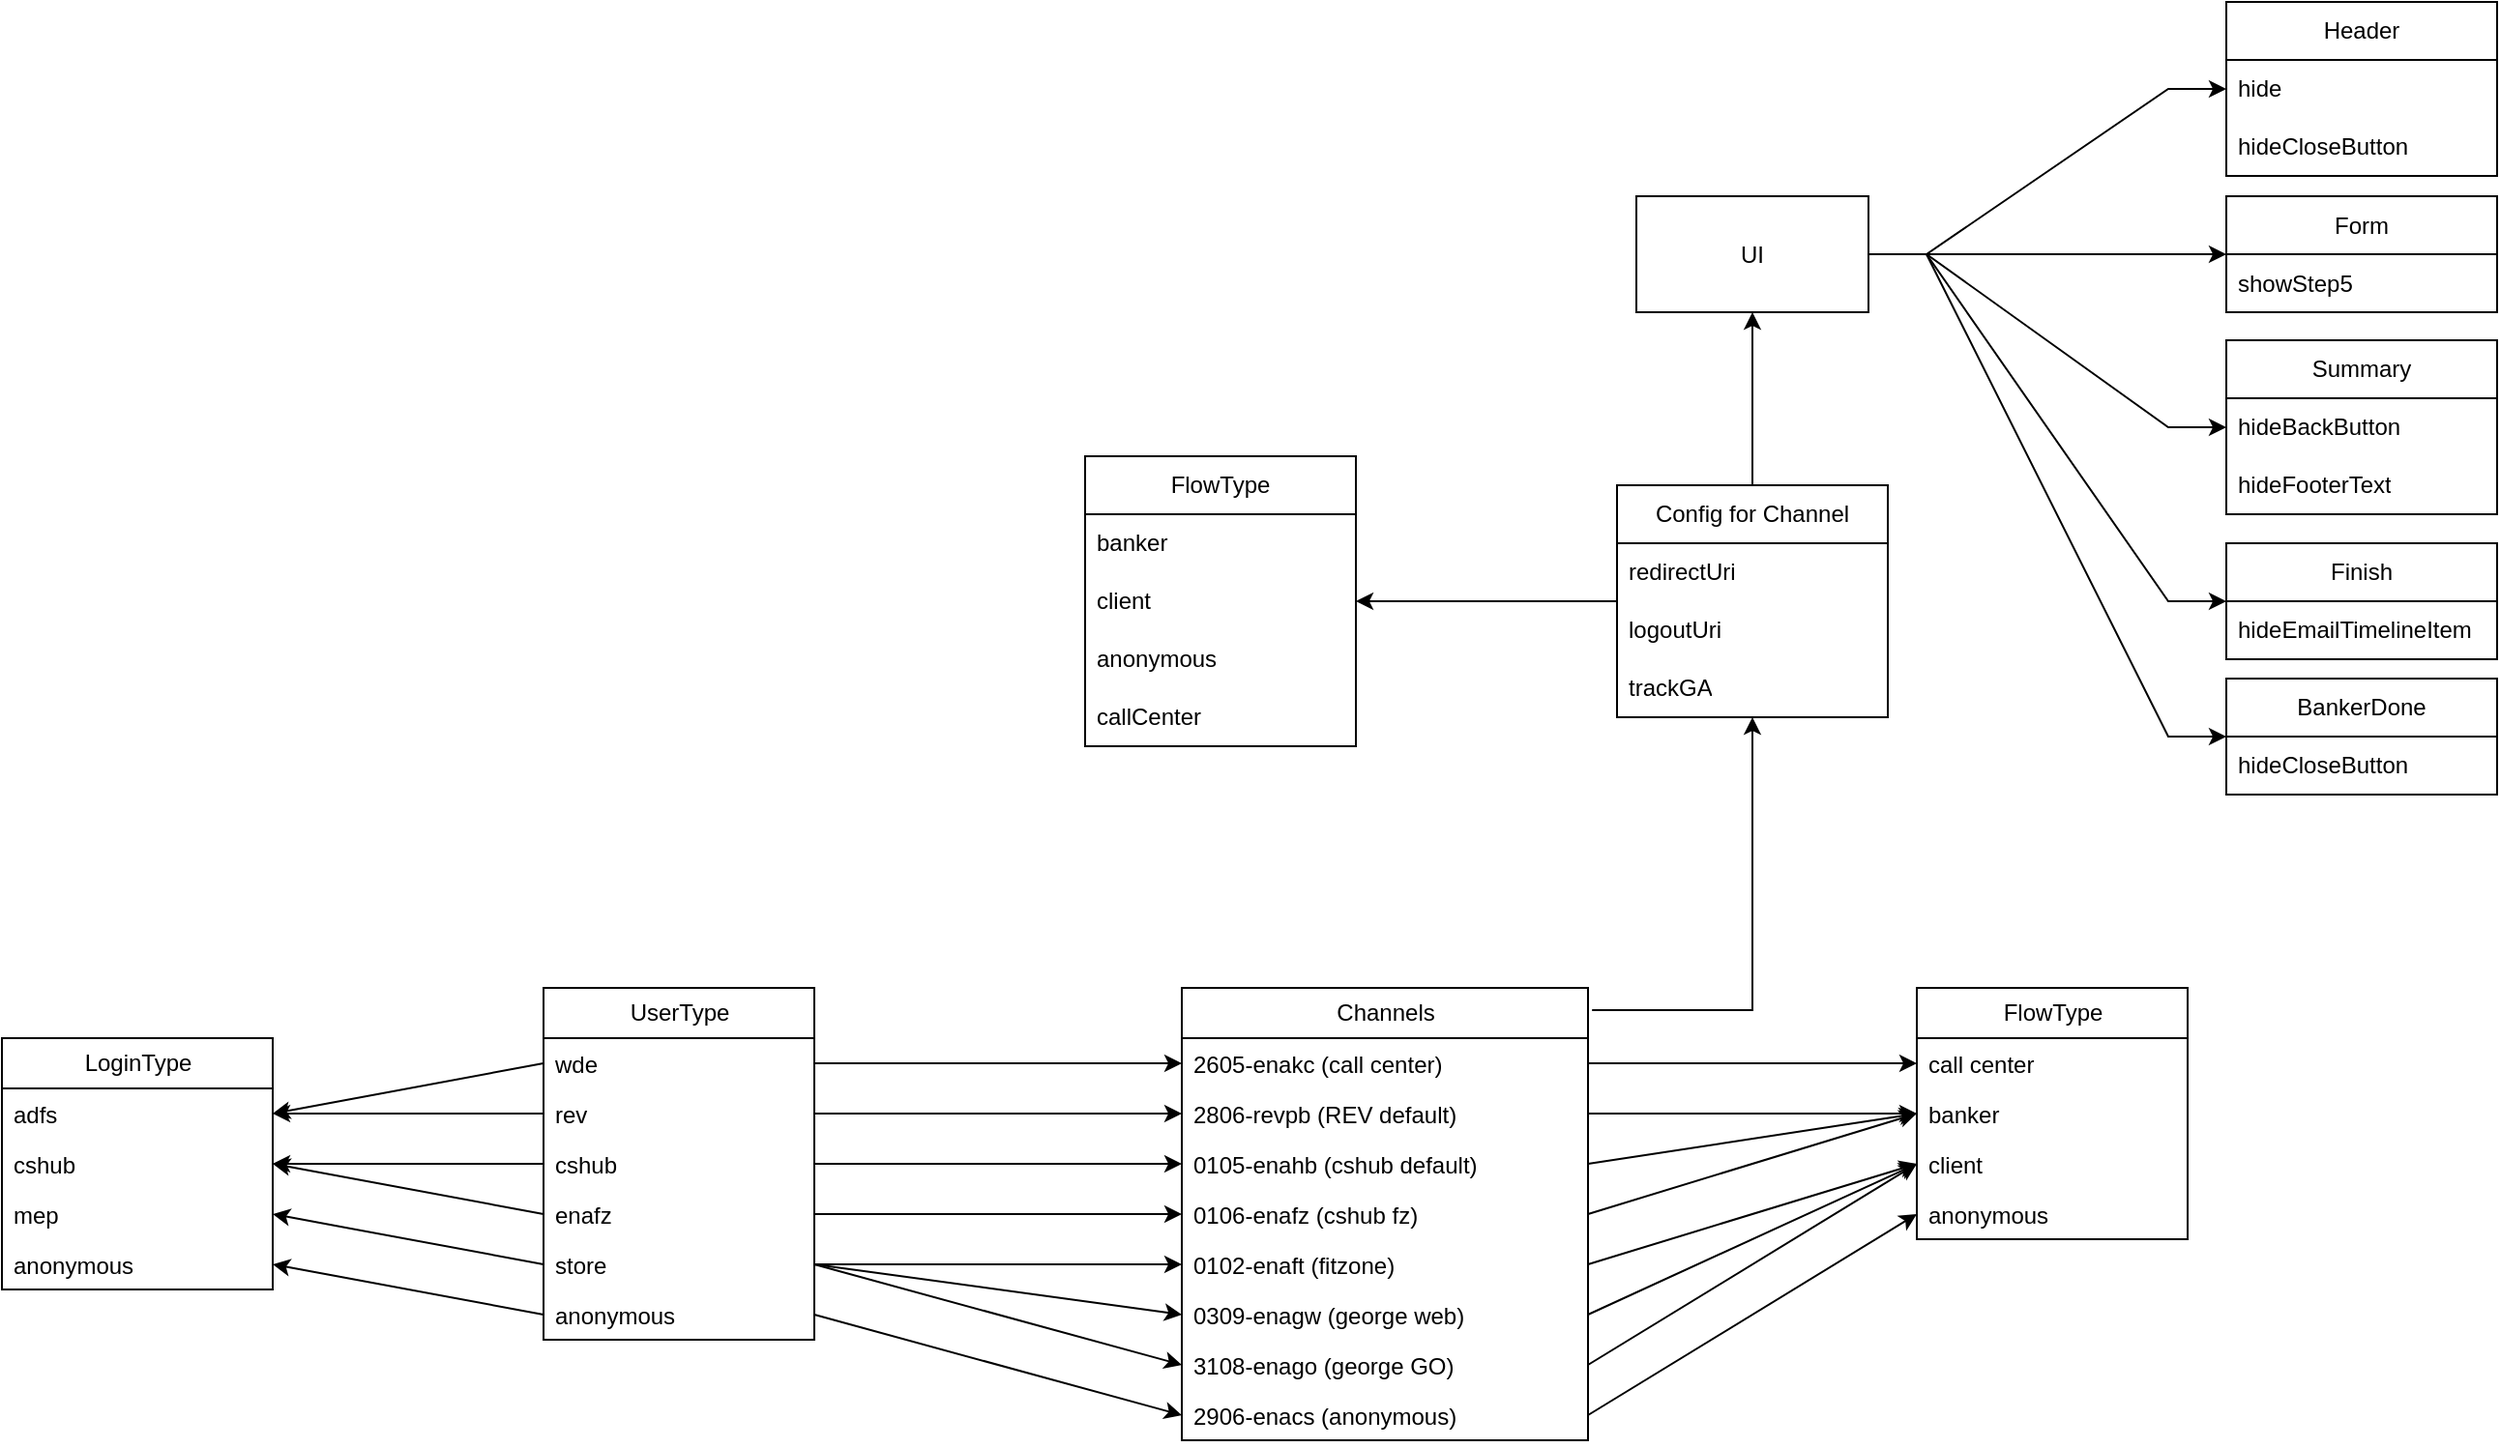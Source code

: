 <mxfile version="21.7.4" type="github">
  <diagram name="Stránka-1" id="3PBPj4A7SnuS5fqXDSdj">
    <mxGraphModel dx="2336" dy="1974" grid="1" gridSize="10" guides="1" tooltips="1" connect="1" arrows="1" fold="1" page="1" pageScale="1" pageWidth="827" pageHeight="1169" math="0" shadow="0">
      <root>
        <mxCell id="0" />
        <mxCell id="1" parent="0" />
        <mxCell id="SjOJlThTYpRyi31LJR5W-23" value="UserType" style="swimlane;fontStyle=0;childLayout=stackLayout;horizontal=1;startSize=26;fillColor=none;horizontalStack=0;resizeParent=1;resizeParentMax=0;resizeLast=0;collapsible=1;marginBottom=0;html=1;" parent="1" vertex="1">
          <mxGeometry x="50" y="210" width="140" height="182" as="geometry">
            <mxRectangle x="80" y="380" width="90" height="30" as="alternateBounds" />
          </mxGeometry>
        </mxCell>
        <mxCell id="SjOJlThTYpRyi31LJR5W-26" value="wde" style="text;strokeColor=none;fillColor=none;align=left;verticalAlign=top;spacingLeft=4;spacingRight=4;overflow=hidden;rotatable=0;points=[[0,0.5],[1,0.5]];portConstraint=eastwest;whiteSpace=wrap;html=1;" parent="SjOJlThTYpRyi31LJR5W-23" vertex="1">
          <mxGeometry y="26" width="140" height="26" as="geometry" />
        </mxCell>
        <mxCell id="SjOJlThTYpRyi31LJR5W-27" value="rev" style="text;strokeColor=none;fillColor=none;align=left;verticalAlign=top;spacingLeft=4;spacingRight=4;overflow=hidden;rotatable=0;points=[[0,0.5],[1,0.5]];portConstraint=eastwest;whiteSpace=wrap;html=1;" parent="SjOJlThTYpRyi31LJR5W-23" vertex="1">
          <mxGeometry y="52" width="140" height="26" as="geometry" />
        </mxCell>
        <mxCell id="SjOJlThTYpRyi31LJR5W-25" value="cshub" style="text;strokeColor=none;fillColor=none;align=left;verticalAlign=top;spacingLeft=4;spacingRight=4;overflow=hidden;rotatable=0;points=[[0,0.5],[1,0.5]];portConstraint=eastwest;whiteSpace=wrap;html=1;" parent="SjOJlThTYpRyi31LJR5W-23" vertex="1">
          <mxGeometry y="78" width="140" height="26" as="geometry" />
        </mxCell>
        <mxCell id="vvUskbsvoKcseMyx_ruH-7" value="enafz" style="text;strokeColor=none;fillColor=none;align=left;verticalAlign=top;spacingLeft=4;spacingRight=4;overflow=hidden;rotatable=0;points=[[0,0.5],[1,0.5]];portConstraint=eastwest;whiteSpace=wrap;html=1;" parent="SjOJlThTYpRyi31LJR5W-23" vertex="1">
          <mxGeometry y="104" width="140" height="26" as="geometry" />
        </mxCell>
        <mxCell id="SjOJlThTYpRyi31LJR5W-24" value="store" style="text;strokeColor=none;fillColor=none;align=left;verticalAlign=top;spacingLeft=4;spacingRight=4;overflow=hidden;rotatable=0;points=[[0,0.5],[1,0.5]];portConstraint=eastwest;whiteSpace=wrap;html=1;" parent="SjOJlThTYpRyi31LJR5W-23" vertex="1">
          <mxGeometry y="130" width="140" height="26" as="geometry" />
        </mxCell>
        <mxCell id="Q2BOVZZJzmIybMUUDZFd-5" value="anonymous" style="text;strokeColor=none;fillColor=none;align=left;verticalAlign=top;spacingLeft=4;spacingRight=4;overflow=hidden;rotatable=0;points=[[0,0.5],[1,0.5]];portConstraint=eastwest;whiteSpace=wrap;html=1;" parent="SjOJlThTYpRyi31LJR5W-23" vertex="1">
          <mxGeometry y="156" width="140" height="26" as="geometry" />
        </mxCell>
        <mxCell id="SjOJlThTYpRyi31LJR5W-28" value="LoginType" style="swimlane;fontStyle=0;childLayout=stackLayout;horizontal=1;startSize=26;fillColor=none;horizontalStack=0;resizeParent=1;resizeParentMax=0;resizeLast=0;collapsible=1;marginBottom=0;html=1;" parent="1" vertex="1">
          <mxGeometry x="-230" y="236" width="140" height="130" as="geometry" />
        </mxCell>
        <mxCell id="SjOJlThTYpRyi31LJR5W-30" value="adfs" style="text;strokeColor=none;fillColor=none;align=left;verticalAlign=top;spacingLeft=4;spacingRight=4;overflow=hidden;rotatable=0;points=[[0,0.5],[1,0.5]];portConstraint=eastwest;whiteSpace=wrap;html=1;" parent="SjOJlThTYpRyi31LJR5W-28" vertex="1">
          <mxGeometry y="26" width="140" height="26" as="geometry" />
        </mxCell>
        <mxCell id="SjOJlThTYpRyi31LJR5W-31" value="cshub" style="text;strokeColor=none;fillColor=none;align=left;verticalAlign=top;spacingLeft=4;spacingRight=4;overflow=hidden;rotatable=0;points=[[0,0.5],[1,0.5]];portConstraint=eastwest;whiteSpace=wrap;html=1;" parent="SjOJlThTYpRyi31LJR5W-28" vertex="1">
          <mxGeometry y="52" width="140" height="26" as="geometry" />
        </mxCell>
        <mxCell id="SjOJlThTYpRyi31LJR5W-29" value="mep" style="text;strokeColor=none;fillColor=none;align=left;verticalAlign=top;spacingLeft=4;spacingRight=4;overflow=hidden;rotatable=0;points=[[0,0.5],[1,0.5]];portConstraint=eastwest;whiteSpace=wrap;html=1;" parent="SjOJlThTYpRyi31LJR5W-28" vertex="1">
          <mxGeometry y="78" width="140" height="26" as="geometry" />
        </mxCell>
        <mxCell id="Q2BOVZZJzmIybMUUDZFd-4" value="anonymous" style="text;strokeColor=none;fillColor=none;align=left;verticalAlign=top;spacingLeft=4;spacingRight=4;overflow=hidden;rotatable=0;points=[[0,0.5],[1,0.5]];portConstraint=eastwest;whiteSpace=wrap;html=1;" parent="SjOJlThTYpRyi31LJR5W-28" vertex="1">
          <mxGeometry y="104" width="140" height="26" as="geometry" />
        </mxCell>
        <mxCell id="SjOJlThTYpRyi31LJR5W-32" value="Channels" style="swimlane;fontStyle=0;childLayout=stackLayout;horizontal=1;startSize=26;fillColor=none;horizontalStack=0;resizeParent=1;resizeParentMax=0;resizeLast=0;collapsible=1;marginBottom=0;html=1;" parent="1" vertex="1">
          <mxGeometry x="380" y="210" width="210" height="234" as="geometry" />
        </mxCell>
        <mxCell id="SjOJlThTYpRyi31LJR5W-37" value="2605-enakc (call center)" style="text;strokeColor=none;fillColor=none;align=left;verticalAlign=top;spacingLeft=4;spacingRight=4;overflow=hidden;rotatable=0;points=[[0,0.5],[1,0.5]];portConstraint=eastwest;whiteSpace=wrap;html=1;" parent="SjOJlThTYpRyi31LJR5W-32" vertex="1">
          <mxGeometry y="26" width="210" height="26" as="geometry" />
        </mxCell>
        <mxCell id="SjOJlThTYpRyi31LJR5W-41" value="2806-revpb (REV default)" style="text;strokeColor=none;fillColor=none;align=left;verticalAlign=top;spacingLeft=4;spacingRight=4;overflow=hidden;rotatable=0;points=[[0,0.5],[1,0.5]];portConstraint=eastwest;whiteSpace=wrap;html=1;" parent="SjOJlThTYpRyi31LJR5W-32" vertex="1">
          <mxGeometry y="52" width="210" height="26" as="geometry" />
        </mxCell>
        <mxCell id="SjOJlThTYpRyi31LJR5W-39" value="0105-enahb (cshub&amp;nbsp;default)" style="text;strokeColor=none;fillColor=none;align=left;verticalAlign=top;spacingLeft=4;spacingRight=4;overflow=hidden;rotatable=0;points=[[0,0.5],[1,0.5]];portConstraint=eastwest;whiteSpace=wrap;html=1;" parent="SjOJlThTYpRyi31LJR5W-32" vertex="1">
          <mxGeometry y="78" width="210" height="26" as="geometry" />
        </mxCell>
        <mxCell id="SjOJlThTYpRyi31LJR5W-40" value="0106-enafz (cshub fz)" style="text;strokeColor=none;fillColor=none;align=left;verticalAlign=top;spacingLeft=4;spacingRight=4;overflow=hidden;rotatable=0;points=[[0,0.5],[1,0.5]];portConstraint=eastwest;whiteSpace=wrap;html=1;" parent="SjOJlThTYpRyi31LJR5W-32" vertex="1">
          <mxGeometry y="104" width="210" height="26" as="geometry" />
        </mxCell>
        <mxCell id="SjOJlThTYpRyi31LJR5W-33" value="0102-enaft (fitzone)" style="text;strokeColor=none;fillColor=none;align=left;verticalAlign=top;spacingLeft=4;spacingRight=4;overflow=hidden;rotatable=0;points=[[0,0.5],[1,0.5]];portConstraint=eastwest;whiteSpace=wrap;html=1;" parent="SjOJlThTYpRyi31LJR5W-32" vertex="1">
          <mxGeometry y="130" width="210" height="26" as="geometry" />
        </mxCell>
        <mxCell id="SjOJlThTYpRyi31LJR5W-34" value="0309-enagw (george web)" style="text;strokeColor=none;fillColor=none;align=left;verticalAlign=top;spacingLeft=4;spacingRight=4;overflow=hidden;rotatable=0;points=[[0,0.5],[1,0.5]];portConstraint=eastwest;whiteSpace=wrap;html=1;" parent="SjOJlThTYpRyi31LJR5W-32" vertex="1">
          <mxGeometry y="156" width="210" height="26" as="geometry" />
        </mxCell>
        <mxCell id="SjOJlThTYpRyi31LJR5W-35" value="3108-enago (george GO)" style="text;strokeColor=none;fillColor=none;align=left;verticalAlign=top;spacingLeft=4;spacingRight=4;overflow=hidden;rotatable=0;points=[[0,0.5],[1,0.5]];portConstraint=eastwest;whiteSpace=wrap;html=1;" parent="SjOJlThTYpRyi31LJR5W-32" vertex="1">
          <mxGeometry y="182" width="210" height="26" as="geometry" />
        </mxCell>
        <mxCell id="SjOJlThTYpRyi31LJR5W-36" value="2906-enacs (anonymous)" style="text;strokeColor=none;fillColor=none;align=left;verticalAlign=top;spacingLeft=4;spacingRight=4;overflow=hidden;rotatable=0;points=[[0,0.5],[1,0.5]];portConstraint=eastwest;whiteSpace=wrap;html=1;" parent="SjOJlThTYpRyi31LJR5W-32" vertex="1">
          <mxGeometry y="208" width="210" height="26" as="geometry" />
        </mxCell>
        <mxCell id="Q2BOVZZJzmIybMUUDZFd-3" value="" style="edgeStyle=orthogonalEdgeStyle;rounded=0;orthogonalLoop=1;jettySize=auto;html=1;exitX=1.01;exitY=0.049;exitDx=0;exitDy=0;exitPerimeter=0;" parent="1" source="SjOJlThTYpRyi31LJR5W-32" target="dvN6BULuj6MkzKKFIKqG-23" edge="1">
          <mxGeometry relative="1" as="geometry">
            <mxPoint x="675.053" y="89" as="targetPoint" />
          </mxGeometry>
        </mxCell>
        <mxCell id="SjOJlThTYpRyi31LJR5W-43" value="FlowType" style="swimlane;fontStyle=0;childLayout=stackLayout;horizontal=1;startSize=26;fillColor=none;horizontalStack=0;resizeParent=1;resizeParentMax=0;resizeLast=0;collapsible=1;marginBottom=0;html=1;" parent="1" vertex="1">
          <mxGeometry x="760" y="210" width="140" height="130" as="geometry">
            <mxRectangle x="760" y="210" width="90" height="30" as="alternateBounds" />
          </mxGeometry>
        </mxCell>
        <mxCell id="SjOJlThTYpRyi31LJR5W-46" value="call center" style="text;strokeColor=none;fillColor=none;align=left;verticalAlign=top;spacingLeft=4;spacingRight=4;overflow=hidden;rotatable=0;points=[[0,0.5],[1,0.5]];portConstraint=eastwest;whiteSpace=wrap;html=1;" parent="SjOJlThTYpRyi31LJR5W-43" vertex="1">
          <mxGeometry y="26" width="140" height="26" as="geometry" />
        </mxCell>
        <mxCell id="SjOJlThTYpRyi31LJR5W-44" value="banker" style="text;strokeColor=none;fillColor=none;align=left;verticalAlign=top;spacingLeft=4;spacingRight=4;overflow=hidden;rotatable=0;points=[[0,0.5],[1,0.5]];portConstraint=eastwest;whiteSpace=wrap;html=1;" parent="SjOJlThTYpRyi31LJR5W-43" vertex="1">
          <mxGeometry y="52" width="140" height="26" as="geometry" />
        </mxCell>
        <mxCell id="SjOJlThTYpRyi31LJR5W-47" value="client" style="text;strokeColor=none;fillColor=none;align=left;verticalAlign=top;spacingLeft=4;spacingRight=4;overflow=hidden;rotatable=0;points=[[0,0.5],[1,0.5]];portConstraint=eastwest;whiteSpace=wrap;html=1;" parent="SjOJlThTYpRyi31LJR5W-43" vertex="1">
          <mxGeometry y="78" width="140" height="26" as="geometry" />
        </mxCell>
        <mxCell id="dvN6BULuj6MkzKKFIKqG-35" value="anonymous" style="text;strokeColor=none;fillColor=none;align=left;verticalAlign=top;spacingLeft=4;spacingRight=4;overflow=hidden;rotatable=0;points=[[0,0.5],[1,0.5]];portConstraint=eastwest;whiteSpace=wrap;html=1;" parent="SjOJlThTYpRyi31LJR5W-43" vertex="1">
          <mxGeometry y="104" width="140" height="26" as="geometry" />
        </mxCell>
        <mxCell id="SjOJlThTYpRyi31LJR5W-49" value="" style="endArrow=classic;html=1;rounded=0;entryX=0;entryY=0.5;entryDx=0;entryDy=0;exitX=1;exitY=0.5;exitDx=0;exitDy=0;" parent="1" source="SjOJlThTYpRyi31LJR5W-33" target="SjOJlThTYpRyi31LJR5W-47" edge="1">
          <mxGeometry width="50" height="50" relative="1" as="geometry">
            <mxPoint x="370" y="180" as="sourcePoint" />
            <mxPoint x="550" y="100" as="targetPoint" />
          </mxGeometry>
        </mxCell>
        <mxCell id="SjOJlThTYpRyi31LJR5W-50" value="" style="endArrow=classic;html=1;rounded=0;entryX=1;entryY=0.5;entryDx=0;entryDy=0;exitX=0;exitY=0.5;exitDx=0;exitDy=0;" parent="1" source="SjOJlThTYpRyi31LJR5W-24" target="SjOJlThTYpRyi31LJR5W-29" edge="1">
          <mxGeometry width="50" height="50" relative="1" as="geometry">
            <mxPoint x="370" y="180" as="sourcePoint" />
            <mxPoint x="420" y="130" as="targetPoint" />
          </mxGeometry>
        </mxCell>
        <mxCell id="SjOJlThTYpRyi31LJR5W-51" value="" style="endArrow=classic;html=1;rounded=0;exitX=1;exitY=0.5;exitDx=0;exitDy=0;entryX=0;entryY=0.5;entryDx=0;entryDy=0;" parent="1" source="SjOJlThTYpRyi31LJR5W-34" target="SjOJlThTYpRyi31LJR5W-47" edge="1">
          <mxGeometry width="50" height="50" relative="1" as="geometry">
            <mxPoint x="370" y="220" as="sourcePoint" />
            <mxPoint x="420" y="170" as="targetPoint" />
          </mxGeometry>
        </mxCell>
        <mxCell id="SjOJlThTYpRyi31LJR5W-52" value="" style="endArrow=classic;html=1;rounded=0;exitX=1;exitY=0.5;exitDx=0;exitDy=0;entryX=0;entryY=0.5;entryDx=0;entryDy=0;" parent="1" source="SjOJlThTYpRyi31LJR5W-35" target="SjOJlThTYpRyi31LJR5W-47" edge="1">
          <mxGeometry width="50" height="50" relative="1" as="geometry">
            <mxPoint x="370" y="220" as="sourcePoint" />
            <mxPoint x="720" y="379" as="targetPoint" />
          </mxGeometry>
        </mxCell>
        <mxCell id="SjOJlThTYpRyi31LJR5W-53" value="" style="endArrow=classic;html=1;rounded=0;entryX=0;entryY=0.5;entryDx=0;entryDy=0;exitX=1;exitY=0.5;exitDx=0;exitDy=0;" parent="1" source="SjOJlThTYpRyi31LJR5W-37" target="SjOJlThTYpRyi31LJR5W-46" edge="1">
          <mxGeometry width="50" height="50" relative="1" as="geometry">
            <mxPoint x="370" y="220" as="sourcePoint" />
            <mxPoint x="420" y="170" as="targetPoint" />
          </mxGeometry>
        </mxCell>
        <mxCell id="SjOJlThTYpRyi31LJR5W-54" value="" style="endArrow=classic;html=1;rounded=0;entryX=0;entryY=0.5;entryDx=0;entryDy=0;exitX=1;exitY=0.5;exitDx=0;exitDy=0;" parent="1" source="SjOJlThTYpRyi31LJR5W-39" target="SjOJlThTYpRyi31LJR5W-44" edge="1">
          <mxGeometry width="50" height="50" relative="1" as="geometry">
            <mxPoint x="370" y="220" as="sourcePoint" />
            <mxPoint x="420" y="170" as="targetPoint" />
          </mxGeometry>
        </mxCell>
        <mxCell id="SjOJlThTYpRyi31LJR5W-55" value="" style="endArrow=classic;html=1;rounded=0;entryX=0;entryY=0.5;entryDx=0;entryDy=0;exitX=1;exitY=0.5;exitDx=0;exitDy=0;" parent="1" source="SjOJlThTYpRyi31LJR5W-41" target="SjOJlThTYpRyi31LJR5W-44" edge="1">
          <mxGeometry width="50" height="50" relative="1" as="geometry">
            <mxPoint x="370" y="220" as="sourcePoint" />
            <mxPoint x="720" y="275" as="targetPoint" />
          </mxGeometry>
        </mxCell>
        <mxCell id="SjOJlThTYpRyi31LJR5W-57" value="" style="endArrow=classic;html=1;rounded=0;exitX=0;exitY=0.5;exitDx=0;exitDy=0;entryX=1;entryY=0.5;entryDx=0;entryDy=0;" parent="1" source="SjOJlThTYpRyi31LJR5W-25" target="SjOJlThTYpRyi31LJR5W-31" edge="1">
          <mxGeometry width="50" height="50" relative="1" as="geometry">
            <mxPoint x="370" y="220" as="sourcePoint" />
            <mxPoint x="420" y="170" as="targetPoint" />
          </mxGeometry>
        </mxCell>
        <mxCell id="SjOJlThTYpRyi31LJR5W-58" value="" style="endArrow=classic;html=1;rounded=0;exitX=0;exitY=0.5;exitDx=0;exitDy=0;entryX=1;entryY=0.5;entryDx=0;entryDy=0;" parent="1" source="SjOJlThTYpRyi31LJR5W-26" target="SjOJlThTYpRyi31LJR5W-30" edge="1">
          <mxGeometry width="50" height="50" relative="1" as="geometry">
            <mxPoint x="370" y="220" as="sourcePoint" />
            <mxPoint x="420" y="170" as="targetPoint" />
          </mxGeometry>
        </mxCell>
        <mxCell id="SjOJlThTYpRyi31LJR5W-59" value="" style="endArrow=classic;html=1;rounded=0;exitX=0;exitY=0.5;exitDx=0;exitDy=0;entryX=1;entryY=0.5;entryDx=0;entryDy=0;" parent="1" source="SjOJlThTYpRyi31LJR5W-27" target="SjOJlThTYpRyi31LJR5W-30" edge="1">
          <mxGeometry width="50" height="50" relative="1" as="geometry">
            <mxPoint x="370" y="220" as="sourcePoint" />
            <mxPoint x="420" y="170" as="targetPoint" />
          </mxGeometry>
        </mxCell>
        <mxCell id="MxuI9KtcCYeFHCrBHjSj-1" value="" style="endArrow=classic;html=1;rounded=0;entryX=0;entryY=0.5;entryDx=0;entryDy=0;exitX=1;exitY=0.5;exitDx=0;exitDy=0;" parent="1" source="SjOJlThTYpRyi31LJR5W-24" target="SjOJlThTYpRyi31LJR5W-35" edge="1">
          <mxGeometry width="50" height="50" relative="1" as="geometry">
            <mxPoint x="160" y="420" as="sourcePoint" />
            <mxPoint x="210" y="370" as="targetPoint" />
          </mxGeometry>
        </mxCell>
        <mxCell id="MxuI9KtcCYeFHCrBHjSj-2" value="" style="endArrow=classic;html=1;rounded=0;entryX=0;entryY=0.5;entryDx=0;entryDy=0;exitX=1;exitY=0.5;exitDx=0;exitDy=0;" parent="1" source="SjOJlThTYpRyi31LJR5W-24" target="SjOJlThTYpRyi31LJR5W-34" edge="1">
          <mxGeometry width="50" height="50" relative="1" as="geometry">
            <mxPoint x="160" y="420" as="sourcePoint" />
            <mxPoint x="210" y="370" as="targetPoint" />
          </mxGeometry>
        </mxCell>
        <mxCell id="MxuI9KtcCYeFHCrBHjSj-3" value="" style="endArrow=classic;html=1;rounded=0;entryX=0;entryY=0.5;entryDx=0;entryDy=0;exitX=1;exitY=0.5;exitDx=0;exitDy=0;" parent="1" source="SjOJlThTYpRyi31LJR5W-24" target="SjOJlThTYpRyi31LJR5W-33" edge="1">
          <mxGeometry width="50" height="50" relative="1" as="geometry">
            <mxPoint x="160" y="420" as="sourcePoint" />
            <mxPoint x="210" y="370" as="targetPoint" />
          </mxGeometry>
        </mxCell>
        <mxCell id="MxuI9KtcCYeFHCrBHjSj-5" value="" style="endArrow=classic;html=1;rounded=0;exitX=1;exitY=0.5;exitDx=0;exitDy=0;entryX=0;entryY=0.5;entryDx=0;entryDy=0;" parent="1" source="SjOJlThTYpRyi31LJR5W-26" target="SjOJlThTYpRyi31LJR5W-37" edge="1">
          <mxGeometry width="50" height="50" relative="1" as="geometry">
            <mxPoint x="160" y="420" as="sourcePoint" />
            <mxPoint x="210" y="370" as="targetPoint" />
          </mxGeometry>
        </mxCell>
        <mxCell id="MxuI9KtcCYeFHCrBHjSj-6" value="" style="endArrow=classic;html=1;rounded=0;entryX=0;entryY=0.5;entryDx=0;entryDy=0;exitX=1;exitY=0.5;exitDx=0;exitDy=0;" parent="1" source="SjOJlThTYpRyi31LJR5W-27" target="SjOJlThTYpRyi31LJR5W-41" edge="1">
          <mxGeometry width="50" height="50" relative="1" as="geometry">
            <mxPoint x="160" y="420" as="sourcePoint" />
            <mxPoint x="210" y="370" as="targetPoint" />
          </mxGeometry>
        </mxCell>
        <mxCell id="MxuI9KtcCYeFHCrBHjSj-7" value="" style="endArrow=classic;html=1;rounded=0;entryX=0;entryY=0.5;entryDx=0;entryDy=0;exitX=1;exitY=0.5;exitDx=0;exitDy=0;" parent="1" source="SjOJlThTYpRyi31LJR5W-25" target="SjOJlThTYpRyi31LJR5W-39" edge="1">
          <mxGeometry width="50" height="50" relative="1" as="geometry">
            <mxPoint x="160" y="420" as="sourcePoint" />
            <mxPoint x="210" y="370" as="targetPoint" />
          </mxGeometry>
        </mxCell>
        <mxCell id="vvUskbsvoKcseMyx_ruH-3" value="" style="endArrow=classic;html=1;rounded=0;exitX=1;exitY=0.5;exitDx=0;exitDy=0;entryX=0;entryY=0.5;entryDx=0;entryDy=0;" parent="1" source="vvUskbsvoKcseMyx_ruH-7" target="SjOJlThTYpRyi31LJR5W-40" edge="1">
          <mxGeometry width="50" height="50" relative="1" as="geometry">
            <mxPoint x="340" y="420" as="sourcePoint" />
            <mxPoint x="390" y="370" as="targetPoint" />
          </mxGeometry>
        </mxCell>
        <mxCell id="vvUskbsvoKcseMyx_ruH-4" value="" style="endArrow=classic;html=1;rounded=0;entryX=0;entryY=0.5;entryDx=0;entryDy=0;exitX=1;exitY=0.5;exitDx=0;exitDy=0;" parent="1" source="SjOJlThTYpRyi31LJR5W-40" target="SjOJlThTYpRyi31LJR5W-44" edge="1">
          <mxGeometry width="50" height="50" relative="1" as="geometry">
            <mxPoint x="340" y="420" as="sourcePoint" />
            <mxPoint x="390" y="370" as="targetPoint" />
          </mxGeometry>
        </mxCell>
        <mxCell id="vvUskbsvoKcseMyx_ruH-8" value="" style="endArrow=classic;html=1;rounded=0;entryX=1;entryY=0.5;entryDx=0;entryDy=0;exitX=0;exitY=0.5;exitDx=0;exitDy=0;" parent="1" source="vvUskbsvoKcseMyx_ruH-7" target="SjOJlThTYpRyi31LJR5W-31" edge="1">
          <mxGeometry width="50" height="50" relative="1" as="geometry">
            <mxPoint x="340" y="420" as="sourcePoint" />
            <mxPoint x="50" y="490" as="targetPoint" />
          </mxGeometry>
        </mxCell>
        <mxCell id="dvN6BULuj6MkzKKFIKqG-16" value="" style="edgeStyle=orthogonalEdgeStyle;rounded=0;orthogonalLoop=1;jettySize=auto;html=1;" parent="1" source="dvN6BULuj6MkzKKFIKqG-23" target="dvN6BULuj6MkzKKFIKqG-15" edge="1">
          <mxGeometry relative="1" as="geometry">
            <mxPoint x="600" y="-20" as="sourcePoint" />
          </mxGeometry>
        </mxCell>
        <mxCell id="Q2BOVZZJzmIybMUUDZFd-6" value="" style="endArrow=classic;html=1;rounded=0;entryX=1;entryY=0.5;entryDx=0;entryDy=0;exitX=0;exitY=0.5;exitDx=0;exitDy=0;" parent="1" source="Q2BOVZZJzmIybMUUDZFd-5" target="Q2BOVZZJzmIybMUUDZFd-4" edge="1">
          <mxGeometry width="50" height="50" relative="1" as="geometry">
            <mxPoint x="390" y="320" as="sourcePoint" />
            <mxPoint x="90" y="660" as="targetPoint" />
          </mxGeometry>
        </mxCell>
        <mxCell id="Q2BOVZZJzmIybMUUDZFd-8" value="" style="endArrow=classic;html=1;rounded=0;entryX=0;entryY=0.5;entryDx=0;entryDy=0;exitX=1;exitY=0.5;exitDx=0;exitDy=0;" parent="1" source="Q2BOVZZJzmIybMUUDZFd-5" target="SjOJlThTYpRyi31LJR5W-36" edge="1">
          <mxGeometry width="50" height="50" relative="1" as="geometry">
            <mxPoint x="390" y="320" as="sourcePoint" />
            <mxPoint x="370" y="483.0" as="targetPoint" />
          </mxGeometry>
        </mxCell>
        <mxCell id="Q2BOVZZJzmIybMUUDZFd-9" value="" style="endArrow=classic;html=1;rounded=0;entryX=0;entryY=0.5;entryDx=0;entryDy=0;exitX=1;exitY=0.5;exitDx=0;exitDy=0;" parent="1" source="SjOJlThTYpRyi31LJR5W-36" target="dvN6BULuj6MkzKKFIKqG-35" edge="1">
          <mxGeometry width="50" height="50" relative="1" as="geometry">
            <mxPoint x="580" y="483.0" as="sourcePoint" />
            <mxPoint x="440" y="270" as="targetPoint" />
          </mxGeometry>
        </mxCell>
        <mxCell id="dvN6BULuj6MkzKKFIKqG-10" value="Summary" style="swimlane;fontStyle=0;childLayout=stackLayout;horizontal=1;startSize=30;horizontalStack=0;resizeParent=1;resizeParentMax=0;resizeLast=0;collapsible=1;marginBottom=0;whiteSpace=wrap;html=1;" parent="1" vertex="1">
          <mxGeometry x="920" y="-125" width="140" height="90" as="geometry" />
        </mxCell>
        <mxCell id="dvN6BULuj6MkzKKFIKqG-12" value="hideBackButton" style="text;strokeColor=none;fillColor=none;align=left;verticalAlign=middle;spacingLeft=4;spacingRight=4;overflow=hidden;points=[[0,0.5],[1,0.5]];portConstraint=eastwest;rotatable=0;whiteSpace=wrap;html=1;" parent="dvN6BULuj6MkzKKFIKqG-10" vertex="1">
          <mxGeometry y="30" width="140" height="30" as="geometry" />
        </mxCell>
        <mxCell id="dvN6BULuj6MkzKKFIKqG-42" value="hideFooterText" style="text;strokeColor=none;fillColor=none;align=left;verticalAlign=middle;spacingLeft=4;spacingRight=4;overflow=hidden;points=[[0,0.5],[1,0.5]];portConstraint=eastwest;rotatable=0;whiteSpace=wrap;html=1;" parent="dvN6BULuj6MkzKKFIKqG-10" vertex="1">
          <mxGeometry y="60" width="140" height="30" as="geometry" />
        </mxCell>
        <mxCell id="dvN6BULuj6MkzKKFIKqG-17" style="edgeStyle=entityRelationEdgeStyle;rounded=0;orthogonalLoop=1;jettySize=auto;html=1;exitX=1;exitY=0.5;exitDx=0;exitDy=0;" parent="1" source="dvN6BULuj6MkzKKFIKqG-15" target="dvN6BULuj6MkzKKFIKqG-10" edge="1">
          <mxGeometry relative="1" as="geometry" />
        </mxCell>
        <mxCell id="dvN6BULuj6MkzKKFIKqG-22" style="edgeStyle=entityRelationEdgeStyle;rounded=0;orthogonalLoop=1;jettySize=auto;html=1;exitX=1;exitY=0.5;exitDx=0;exitDy=0;" parent="1" source="dvN6BULuj6MkzKKFIKqG-15" target="dvN6BULuj6MkzKKFIKqG-18" edge="1">
          <mxGeometry relative="1" as="geometry" />
        </mxCell>
        <mxCell id="dvN6BULuj6MkzKKFIKqG-15" value="UI" style="whiteSpace=wrap;html=1;fillColor=none;fontStyle=0;startSize=26;" parent="1" vertex="1">
          <mxGeometry x="615" y="-199.5" width="120" height="60" as="geometry" />
        </mxCell>
        <mxCell id="dvN6BULuj6MkzKKFIKqG-18" value="Header" style="swimlane;fontStyle=0;childLayout=stackLayout;horizontal=1;startSize=30;horizontalStack=0;resizeParent=1;resizeParentMax=0;resizeLast=0;collapsible=1;marginBottom=0;whiteSpace=wrap;html=1;" parent="1" vertex="1">
          <mxGeometry x="920" y="-300" width="140" height="90" as="geometry" />
        </mxCell>
        <mxCell id="dvN6BULuj6MkzKKFIKqG-19" value="hide" style="text;strokeColor=none;fillColor=none;align=left;verticalAlign=middle;spacingLeft=4;spacingRight=4;overflow=hidden;points=[[0,0.5],[1,0.5]];portConstraint=eastwest;rotatable=0;whiteSpace=wrap;html=1;" parent="dvN6BULuj6MkzKKFIKqG-18" vertex="1">
          <mxGeometry y="30" width="140" height="30" as="geometry" />
        </mxCell>
        <mxCell id="dvN6BULuj6MkzKKFIKqG-20" value="hideCloseButton" style="text;strokeColor=none;fillColor=none;align=left;verticalAlign=middle;spacingLeft=4;spacingRight=4;overflow=hidden;points=[[0,0.5],[1,0.5]];portConstraint=eastwest;rotatable=0;whiteSpace=wrap;html=1;" parent="dvN6BULuj6MkzKKFIKqG-18" vertex="1">
          <mxGeometry y="60" width="140" height="30" as="geometry" />
        </mxCell>
        <mxCell id="dvN6BULuj6MkzKKFIKqG-30" value="" style="edgeStyle=orthogonalEdgeStyle;rounded=0;orthogonalLoop=1;jettySize=auto;html=1;" parent="1" source="dvN6BULuj6MkzKKFIKqG-23" target="dvN6BULuj6MkzKKFIKqG-31" edge="1">
          <mxGeometry relative="1" as="geometry">
            <mxPoint x="835" y="10" as="targetPoint" />
          </mxGeometry>
        </mxCell>
        <mxCell id="dvN6BULuj6MkzKKFIKqG-23" value="Config for Channel" style="swimlane;fontStyle=0;childLayout=stackLayout;horizontal=1;startSize=30;horizontalStack=0;resizeParent=1;resizeParentMax=0;resizeLast=0;collapsible=1;marginBottom=0;whiteSpace=wrap;html=1;" parent="1" vertex="1">
          <mxGeometry x="605" y="-50" width="140" height="120" as="geometry" />
        </mxCell>
        <mxCell id="dvN6BULuj6MkzKKFIKqG-24" value="redirectUri" style="text;strokeColor=none;fillColor=none;align=left;verticalAlign=middle;spacingLeft=4;spacingRight=4;overflow=hidden;points=[[0,0.5],[1,0.5]];portConstraint=eastwest;rotatable=0;whiteSpace=wrap;html=1;" parent="dvN6BULuj6MkzKKFIKqG-23" vertex="1">
          <mxGeometry y="30" width="140" height="30" as="geometry" />
        </mxCell>
        <mxCell id="dvN6BULuj6MkzKKFIKqG-25" value="logoutUri" style="text;strokeColor=none;fillColor=none;align=left;verticalAlign=middle;spacingLeft=4;spacingRight=4;overflow=hidden;points=[[0,0.5],[1,0.5]];portConstraint=eastwest;rotatable=0;whiteSpace=wrap;html=1;" parent="dvN6BULuj6MkzKKFIKqG-23" vertex="1">
          <mxGeometry y="60" width="140" height="30" as="geometry" />
        </mxCell>
        <mxCell id="dvN6BULuj6MkzKKFIKqG-26" value="trackGA" style="text;strokeColor=none;fillColor=none;align=left;verticalAlign=middle;spacingLeft=4;spacingRight=4;overflow=hidden;points=[[0,0.5],[1,0.5]];portConstraint=eastwest;rotatable=0;whiteSpace=wrap;html=1;" parent="dvN6BULuj6MkzKKFIKqG-23" vertex="1">
          <mxGeometry y="90" width="140" height="30" as="geometry" />
        </mxCell>
        <mxCell id="dvN6BULuj6MkzKKFIKqG-31" value="FlowType" style="swimlane;fontStyle=0;childLayout=stackLayout;horizontal=1;startSize=30;horizontalStack=0;resizeParent=1;resizeParentMax=0;resizeLast=0;collapsible=1;marginBottom=0;whiteSpace=wrap;html=1;" parent="1" vertex="1">
          <mxGeometry x="330" y="-65" width="140" height="150" as="geometry" />
        </mxCell>
        <mxCell id="dvN6BULuj6MkzKKFIKqG-32" value="banker" style="text;strokeColor=none;fillColor=none;align=left;verticalAlign=middle;spacingLeft=4;spacingRight=4;overflow=hidden;points=[[0,0.5],[1,0.5]];portConstraint=eastwest;rotatable=0;whiteSpace=wrap;html=1;" parent="dvN6BULuj6MkzKKFIKqG-31" vertex="1">
          <mxGeometry y="30" width="140" height="30" as="geometry" />
        </mxCell>
        <mxCell id="dvN6BULuj6MkzKKFIKqG-33" value="client" style="text;strokeColor=none;fillColor=none;align=left;verticalAlign=middle;spacingLeft=4;spacingRight=4;overflow=hidden;points=[[0,0.5],[1,0.5]];portConstraint=eastwest;rotatable=0;whiteSpace=wrap;html=1;" parent="dvN6BULuj6MkzKKFIKqG-31" vertex="1">
          <mxGeometry y="60" width="140" height="30" as="geometry" />
        </mxCell>
        <mxCell id="dvN6BULuj6MkzKKFIKqG-34" value="anonymous" style="text;strokeColor=none;fillColor=none;align=left;verticalAlign=middle;spacingLeft=4;spacingRight=4;overflow=hidden;points=[[0,0.5],[1,0.5]];portConstraint=eastwest;rotatable=0;whiteSpace=wrap;html=1;" parent="dvN6BULuj6MkzKKFIKqG-31" vertex="1">
          <mxGeometry y="90" width="140" height="30" as="geometry" />
        </mxCell>
        <mxCell id="dvN6BULuj6MkzKKFIKqG-36" value="callCenter" style="text;strokeColor=none;fillColor=none;align=left;verticalAlign=middle;spacingLeft=4;spacingRight=4;overflow=hidden;points=[[0,0.5],[1,0.5]];portConstraint=eastwest;rotatable=0;whiteSpace=wrap;html=1;" parent="dvN6BULuj6MkzKKFIKqG-31" vertex="1">
          <mxGeometry y="120" width="140" height="30" as="geometry" />
        </mxCell>
        <mxCell id="dvN6BULuj6MkzKKFIKqG-37" value="Form" style="swimlane;fontStyle=0;childLayout=stackLayout;horizontal=1;startSize=30;horizontalStack=0;resizeParent=1;resizeParentMax=0;resizeLast=0;collapsible=1;marginBottom=0;whiteSpace=wrap;html=1;" parent="1" vertex="1">
          <mxGeometry x="920" y="-199.5" width="140" height="60" as="geometry" />
        </mxCell>
        <mxCell id="dvN6BULuj6MkzKKFIKqG-38" value="showStep5" style="text;strokeColor=none;fillColor=none;align=left;verticalAlign=middle;spacingLeft=4;spacingRight=4;overflow=hidden;points=[[0,0.5],[1,0.5]];portConstraint=eastwest;rotatable=0;whiteSpace=wrap;html=1;" parent="dvN6BULuj6MkzKKFIKqG-37" vertex="1">
          <mxGeometry y="30" width="140" height="30" as="geometry" />
        </mxCell>
        <mxCell id="dvN6BULuj6MkzKKFIKqG-41" value="" style="endArrow=classic;html=1;rounded=0;exitX=1;exitY=0.5;exitDx=0;exitDy=0;edgeStyle=entityRelationEdgeStyle;" parent="1" source="dvN6BULuj6MkzKKFIKqG-15" target="dvN6BULuj6MkzKKFIKqG-37" edge="1">
          <mxGeometry width="50" height="50" relative="1" as="geometry">
            <mxPoint x="680" y="130" as="sourcePoint" />
            <mxPoint x="730" y="80" as="targetPoint" />
          </mxGeometry>
        </mxCell>
        <mxCell id="dvN6BULuj6MkzKKFIKqG-43" value="Finish" style="swimlane;fontStyle=0;childLayout=stackLayout;horizontal=1;startSize=30;horizontalStack=0;resizeParent=1;resizeParentMax=0;resizeLast=0;collapsible=1;marginBottom=0;whiteSpace=wrap;html=1;" parent="1" vertex="1">
          <mxGeometry x="920" y="-20" width="140" height="60" as="geometry" />
        </mxCell>
        <mxCell id="dvN6BULuj6MkzKKFIKqG-44" value="hideEmailTimelineItem" style="text;strokeColor=none;fillColor=none;align=left;verticalAlign=middle;spacingLeft=4;spacingRight=4;overflow=hidden;points=[[0,0.5],[1,0.5]];portConstraint=eastwest;rotatable=0;whiteSpace=wrap;html=1;" parent="dvN6BULuj6MkzKKFIKqG-43" vertex="1">
          <mxGeometry y="30" width="140" height="30" as="geometry" />
        </mxCell>
        <mxCell id="dvN6BULuj6MkzKKFIKqG-47" value="" style="endArrow=classic;html=1;rounded=0;exitX=1;exitY=0.5;exitDx=0;exitDy=0;edgeStyle=entityRelationEdgeStyle;" parent="1" source="dvN6BULuj6MkzKKFIKqG-15" target="dvN6BULuj6MkzKKFIKqG-43" edge="1">
          <mxGeometry width="50" height="50" relative="1" as="geometry">
            <mxPoint x="520" y="40" as="sourcePoint" />
            <mxPoint x="570" y="-10" as="targetPoint" />
          </mxGeometry>
        </mxCell>
        <mxCell id="dvN6BULuj6MkzKKFIKqG-51" value="BankerDone" style="swimlane;fontStyle=0;childLayout=stackLayout;horizontal=1;startSize=30;horizontalStack=0;resizeParent=1;resizeParentMax=0;resizeLast=0;collapsible=1;marginBottom=0;whiteSpace=wrap;html=1;" parent="1" vertex="1">
          <mxGeometry x="920" y="50" width="140" height="60" as="geometry" />
        </mxCell>
        <mxCell id="dvN6BULuj6MkzKKFIKqG-54" value="hideCloseButton" style="text;strokeColor=none;fillColor=none;align=left;verticalAlign=middle;spacingLeft=4;spacingRight=4;overflow=hidden;points=[[0,0.5],[1,0.5]];portConstraint=eastwest;rotatable=0;whiteSpace=wrap;html=1;" parent="dvN6BULuj6MkzKKFIKqG-51" vertex="1">
          <mxGeometry y="30" width="140" height="30" as="geometry" />
        </mxCell>
        <mxCell id="dvN6BULuj6MkzKKFIKqG-59" value="" style="endArrow=classic;html=1;rounded=0;exitX=1;exitY=0.5;exitDx=0;exitDy=0;edgeStyle=entityRelationEdgeStyle;" parent="1" source="dvN6BULuj6MkzKKFIKqG-15" target="dvN6BULuj6MkzKKFIKqG-51" edge="1">
          <mxGeometry width="50" height="50" relative="1" as="geometry">
            <mxPoint x="430" y="90" as="sourcePoint" />
            <mxPoint x="480" y="40" as="targetPoint" />
          </mxGeometry>
        </mxCell>
      </root>
    </mxGraphModel>
  </diagram>
</mxfile>
